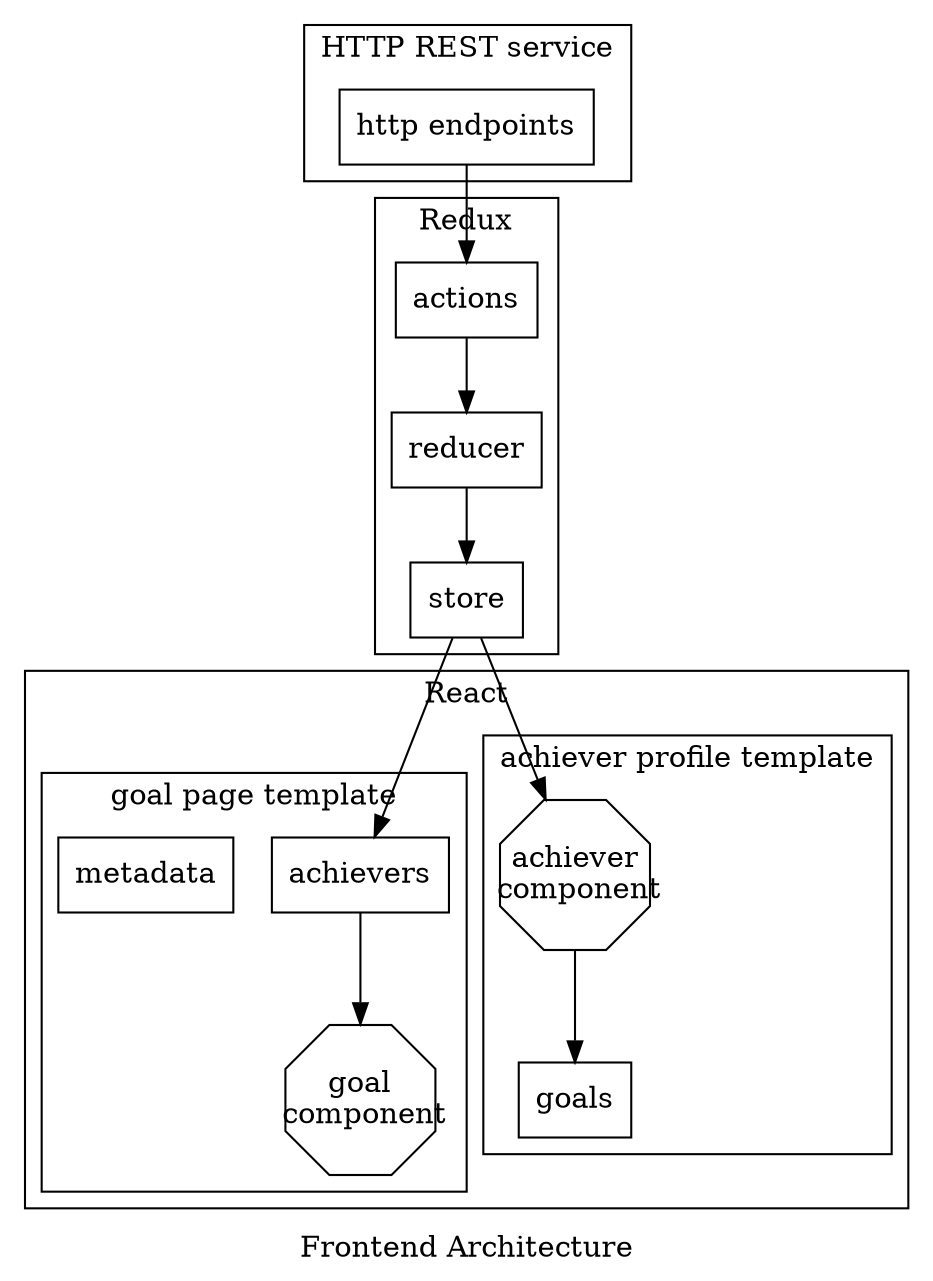 digraph architecture{
    label="Frontend Architecture"
    
    subgraph cluster_react_views{
        label="React"
        compound=true
        achiever_component[
            label="achiever\n component",
            shape="polygon",
            sides=8,
            fixedsize=true,
            width="1"
            height="1"
        ]

        goal_component[
            label="goal\n component",
            shape="polygon",
            sides=8,
            fixedsize=true,
            width="1"
            height="1"
        ]

        subgraph cluster_achiever_profile{
            label="achiever profile template"
            goals[shape="rectangle"]
            achiever_component->goals
        }

        subgraph cluster_goal_page{
            label="goal page template"
            
            achievers[shape="rectangle"]

            metadata[label="metadata",shape="rectangle"]
            achievers->goal_component
        }    
    }

    subgraph cluster_redux{
        label="Redux"
        store[shape="rectangle"]
        actions[shape="rectangle"]
        reducer[shape="rectangle"]
        actions->reducer->store
    }
    subgraph cluster_rest_api_interface{
        label="HTTP REST service"
        httpendpoints[shape="rectangle",label="http endpoints"]
    }
    httpendpoints->actions
    store->{
        achievers
        achiever_component
    }
}
